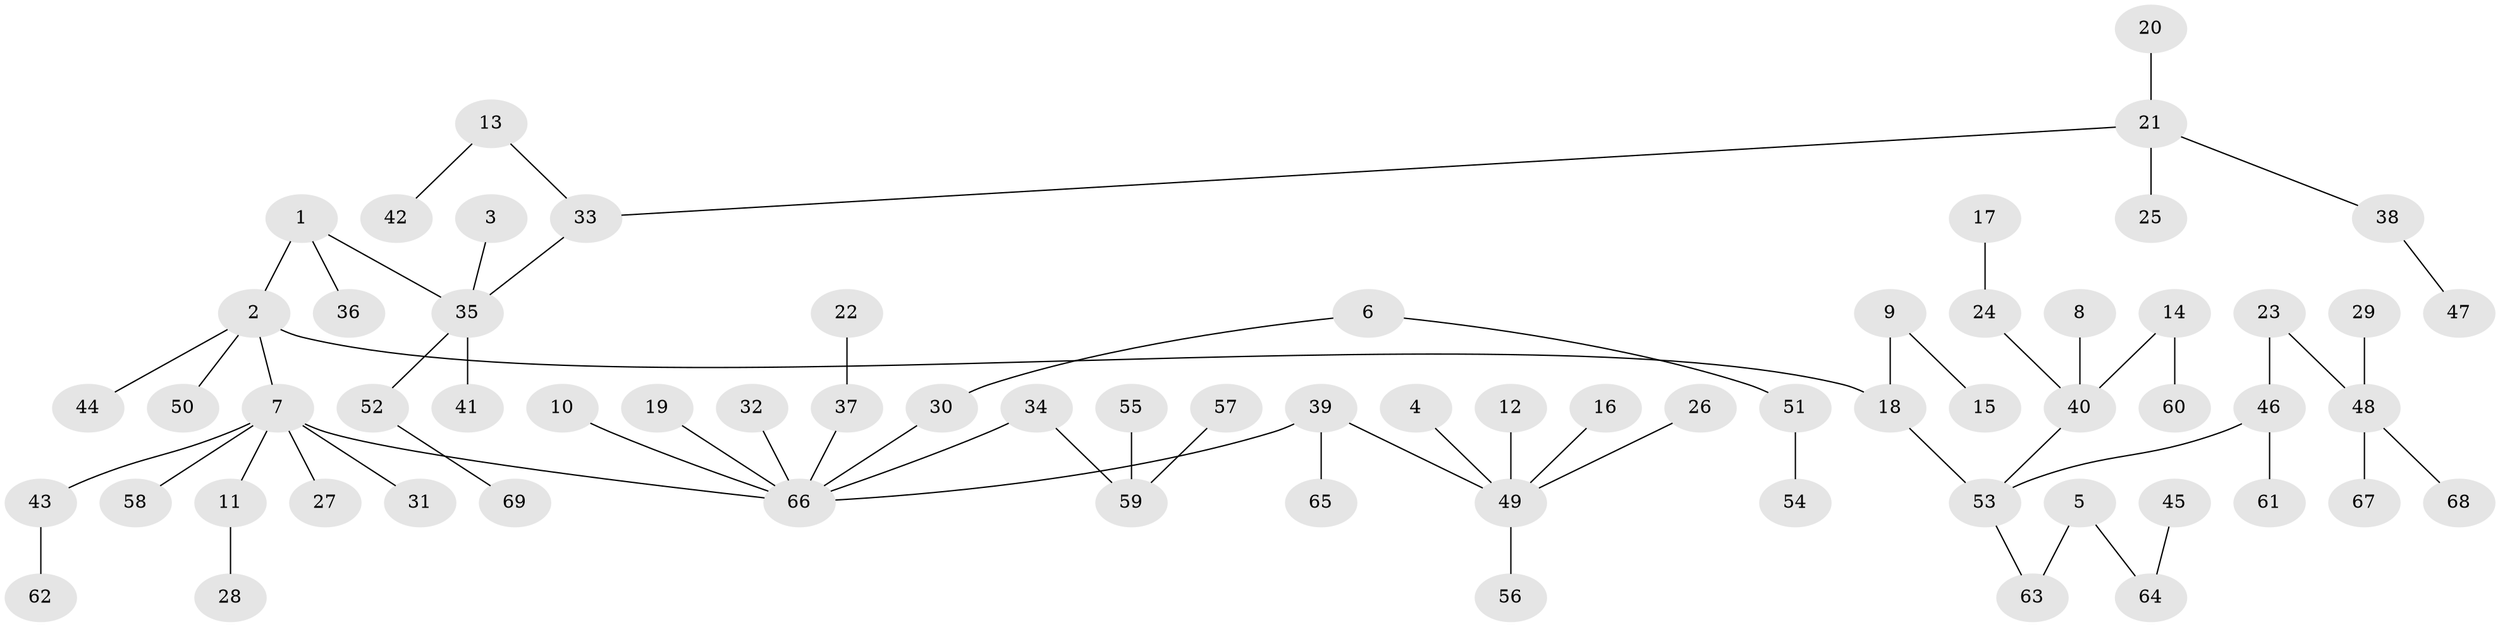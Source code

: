 // original degree distribution, {5: 0.028985507246376812, 4: 0.06521739130434782, 7: 0.007246376811594203, 3: 0.10869565217391304, 6: 0.007246376811594203, 2: 0.2753623188405797, 8: 0.014492753623188406, 1: 0.4927536231884058}
// Generated by graph-tools (version 1.1) at 2025/50/03/09/25 03:50:22]
// undirected, 69 vertices, 68 edges
graph export_dot {
graph [start="1"]
  node [color=gray90,style=filled];
  1;
  2;
  3;
  4;
  5;
  6;
  7;
  8;
  9;
  10;
  11;
  12;
  13;
  14;
  15;
  16;
  17;
  18;
  19;
  20;
  21;
  22;
  23;
  24;
  25;
  26;
  27;
  28;
  29;
  30;
  31;
  32;
  33;
  34;
  35;
  36;
  37;
  38;
  39;
  40;
  41;
  42;
  43;
  44;
  45;
  46;
  47;
  48;
  49;
  50;
  51;
  52;
  53;
  54;
  55;
  56;
  57;
  58;
  59;
  60;
  61;
  62;
  63;
  64;
  65;
  66;
  67;
  68;
  69;
  1 -- 2 [weight=1.0];
  1 -- 35 [weight=1.0];
  1 -- 36 [weight=1.0];
  2 -- 7 [weight=1.0];
  2 -- 18 [weight=1.0];
  2 -- 44 [weight=1.0];
  2 -- 50 [weight=1.0];
  3 -- 35 [weight=1.0];
  4 -- 49 [weight=1.0];
  5 -- 63 [weight=1.0];
  5 -- 64 [weight=1.0];
  6 -- 30 [weight=1.0];
  6 -- 51 [weight=1.0];
  7 -- 11 [weight=1.0];
  7 -- 27 [weight=1.0];
  7 -- 31 [weight=1.0];
  7 -- 43 [weight=1.0];
  7 -- 58 [weight=1.0];
  7 -- 66 [weight=1.0];
  8 -- 40 [weight=1.0];
  9 -- 15 [weight=1.0];
  9 -- 18 [weight=1.0];
  10 -- 66 [weight=1.0];
  11 -- 28 [weight=1.0];
  12 -- 49 [weight=1.0];
  13 -- 33 [weight=1.0];
  13 -- 42 [weight=1.0];
  14 -- 40 [weight=1.0];
  14 -- 60 [weight=1.0];
  16 -- 49 [weight=1.0];
  17 -- 24 [weight=1.0];
  18 -- 53 [weight=1.0];
  19 -- 66 [weight=1.0];
  20 -- 21 [weight=1.0];
  21 -- 25 [weight=1.0];
  21 -- 33 [weight=1.0];
  21 -- 38 [weight=1.0];
  22 -- 37 [weight=1.0];
  23 -- 46 [weight=1.0];
  23 -- 48 [weight=1.0];
  24 -- 40 [weight=1.0];
  26 -- 49 [weight=1.0];
  29 -- 48 [weight=1.0];
  30 -- 66 [weight=1.0];
  32 -- 66 [weight=1.0];
  33 -- 35 [weight=1.0];
  34 -- 59 [weight=1.0];
  34 -- 66 [weight=1.0];
  35 -- 41 [weight=1.0];
  35 -- 52 [weight=1.0];
  37 -- 66 [weight=1.0];
  38 -- 47 [weight=1.0];
  39 -- 49 [weight=1.0];
  39 -- 65 [weight=1.0];
  39 -- 66 [weight=1.0];
  40 -- 53 [weight=1.0];
  43 -- 62 [weight=1.0];
  45 -- 64 [weight=1.0];
  46 -- 53 [weight=1.0];
  46 -- 61 [weight=1.0];
  48 -- 67 [weight=1.0];
  48 -- 68 [weight=1.0];
  49 -- 56 [weight=1.0];
  51 -- 54 [weight=1.0];
  52 -- 69 [weight=1.0];
  53 -- 63 [weight=1.0];
  55 -- 59 [weight=1.0];
  57 -- 59 [weight=1.0];
}
